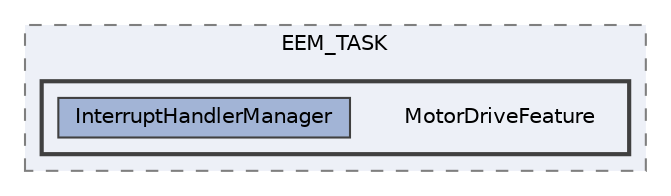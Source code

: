 digraph "EGEMOBİL/EEM_TASK/MotorDriveFeature"
{
 // LATEX_PDF_SIZE
  bgcolor="transparent";
  edge [fontname=Helvetica,fontsize=10,labelfontname=Helvetica,labelfontsize=10];
  node [fontname=Helvetica,fontsize=10,shape=box,height=0.2,width=0.4];
  compound=true
  subgraph clusterdir_90d7243a30b5901e58c6d31fced23e7f {
    graph [ bgcolor="#edf0f7", pencolor="grey50", label="EEM_TASK", fontname=Helvetica,fontsize=10 style="filled,dashed", URL="dir_90d7243a30b5901e58c6d31fced23e7f.html",tooltip=""]
  subgraph clusterdir_1fac82efb7a484bf104c8eeded95e279 {
    graph [ bgcolor="#edf0f7", pencolor="grey25", label="", fontname=Helvetica,fontsize=10 style="filled,bold", URL="dir_1fac82efb7a484bf104c8eeded95e279.html",tooltip=""]
    dir_1fac82efb7a484bf104c8eeded95e279 [shape=plaintext, label="MotorDriveFeature"];
  dir_9ea4a09b517cdf1b17b53183c55d7128 [label="InterruptHandlerManager", fillcolor="#a2b4d6", color="grey25", style="filled", URL="dir_9ea4a09b517cdf1b17b53183c55d7128.html",tooltip=""];
  }
  }
}
